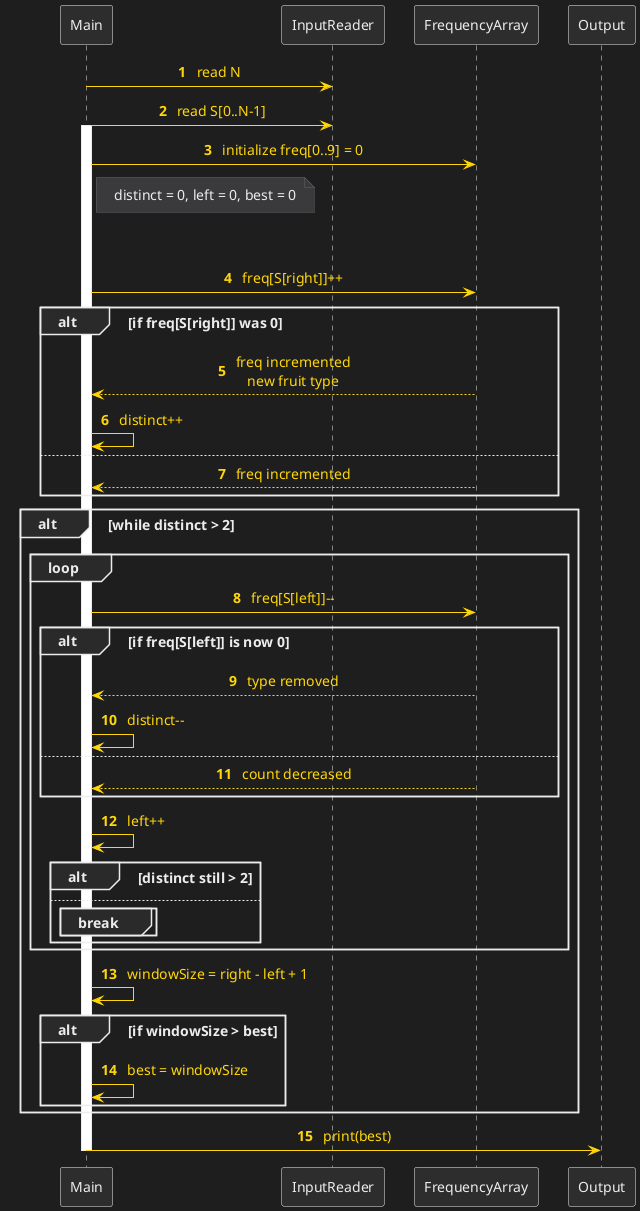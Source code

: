 @startuml TD

skinparam BackgroundColor #1e1e1e
skinparam Shadowing false

skinparam DefaultFontName "Apple SD Gothic Neo"
skinparam DefaultFontColor #ececec
skinparam DefaultFontSize 14

skinparam ParticipantBackgroundColor #2d2d2d
skinparam ParticipantBorderColor #ececec
skinparam ParticipantFontColor #ececec
skinparam ParticipantPadding 10

skinparam SequenceBoxBorderColor #0a84ff
skinparam SequenceBoxBackgroundColor #2a2a2a
skinparam SequenceBoxFontColor #ececec
skinparam SequenceDividerBackgroundColor #2a2a2a
skinparam SequenceDividerBorderColor #ececec
skinparam SequenceGroupBackgroundColor #2a2a2a
skinparam SequenceGroupBorderColor #ececec

skinparam ActorBorderColor #ececec
skinparam ActorBackgroundColor #2d2d2d
skinparam ActorFontColor #ececec

skinparam ArrowColor #ffd60a
skinparam ArrowFontColor #ffd60a

skinparam NoteBackgroundColor #3a3a3c
skinparam NoteBorderColor #636366
skinparam NoteFontColor #ececec

skinparam DefaultTextAlignment center

skinparam SequenceLifeLineBorderColor #ececec
skinparam Padding 3

autonumber
participant Main
participant InputReader
participant FrequencyArray as Freq
participant Output

Main -> InputReader: read N
Main -> InputReader: read S[0..N-1]

activate Main
Main -> Freq: initialize freq[0..9] = 0
note right of Main: distinct = 0, left = 0, best = 0

loop for right = 0 to N-1
    Main -> Freq: freq[S[right]]++
    alt if freq[S[right]] was 0
        Main <-- Freq: freq incremented\nnew fruit type
        Main -> Main: distinct++
    else
        Main <-- Freq: freq incremented
    end

    alt while distinct > 2
        loop
            Main -> Freq: freq[S[left]]--
            alt if freq[S[left]] is now 0
                Main <-- Freq: type removed
                Main -> Main: distinct--
            else
                Main <-- Freq: count decreased
            end
            Main -> Main: left++
            alt distinct still > 2
            else
                break
            end
        end
    end

    Main -> Main: windowSize = right - left + 1
    alt if windowSize > best
        Main -> Main: best = windowSize
    end
end

Main -> Output: print(best)
deactivate Main
@enduml
